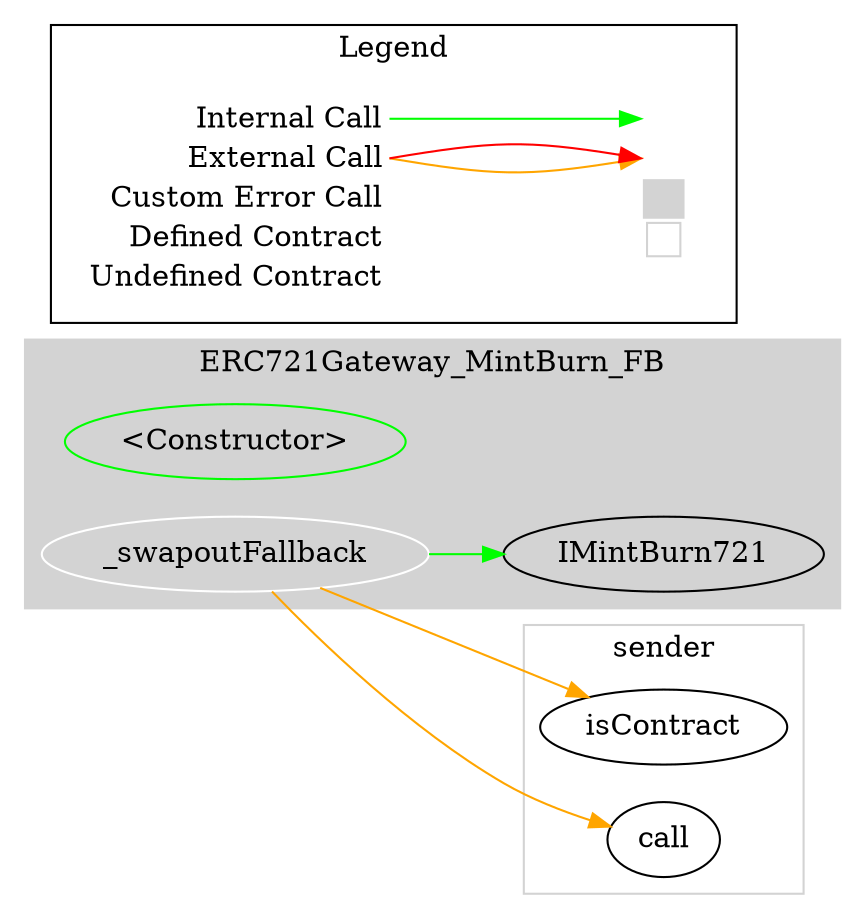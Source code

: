 digraph G {
  graph [ ratio = "auto", page = "100", compound =true ];
subgraph "clusterERC721Gateway_MintBurn_FB" {
  graph [ label = "ERC721Gateway_MintBurn_FB", color = "lightgray", style = "filled", bgcolor = "lightgray" ];
  "ERC721Gateway_MintBurn_FB.<Constructor>" [ label = "<Constructor>", color = "green" ];
  "ERC721Gateway_MintBurn_FB._swapoutFallback" [ label = "_swapoutFallback", color = "white" ];
  "ERC721Gateway_MintBurn_FB.IMintBurn721" [ label = "IMintBurn721" ];
}

subgraph "clustersender" {
  graph [ label = "sender", color = "lightgray" ];
  "sender.isContract" [ label = "isContract" ];
  "sender.call" [ label = "call" ];
}

  "ERC721Gateway_MintBurn_FB._swapoutFallback";
  "ERC721Gateway_MintBurn_FB.IMintBurn721";
  "sender.isContract";
  "sender.call";
  "ERC721Gateway_MintBurn_FB._swapoutFallback" -> "ERC721Gateway_MintBurn_FB.IMintBurn721" [ color = "green" ];
  "ERC721Gateway_MintBurn_FB._swapoutFallback" -> "sender.isContract" [ color = "orange" ];
  "ERC721Gateway_MintBurn_FB._swapoutFallback" -> "sender.call" [ color = "orange" ];


rankdir=LR
node [shape=plaintext]
subgraph cluster_01 { 
label = "Legend";
key [label=<<table border="0" cellpadding="2" cellspacing="0" cellborder="0">
  <tr><td align="right" port="i1">Internal Call</td></tr>
  <tr><td align="right" port="i2">External Call</td></tr>
  <tr><td align="right" port="i2">Custom Error Call</td></tr>
  <tr><td align="right" port="i3">Defined Contract</td></tr>
  <tr><td align="right" port="i4">Undefined Contract</td></tr>
  </table>>]
key2 [label=<<table border="0" cellpadding="2" cellspacing="0" cellborder="0">
  <tr><td port="i1">&nbsp;&nbsp;&nbsp;</td></tr>
  <tr><td port="i2">&nbsp;&nbsp;&nbsp;</td></tr>
  <tr><td port="i3" bgcolor="lightgray">&nbsp;&nbsp;&nbsp;</td></tr>
  <tr><td port="i4">
    <table border="1" cellborder="0" cellspacing="0" cellpadding="7" color="lightgray">
      <tr>
       <td></td>
      </tr>
     </table>
  </td></tr>
  </table>>]
key:i1:e -> key2:i1:w [color="green"]
key:i2:e -> key2:i2:w [color="orange"]
key:i2:e -> key2:i2:w [color="red"]
}
}

